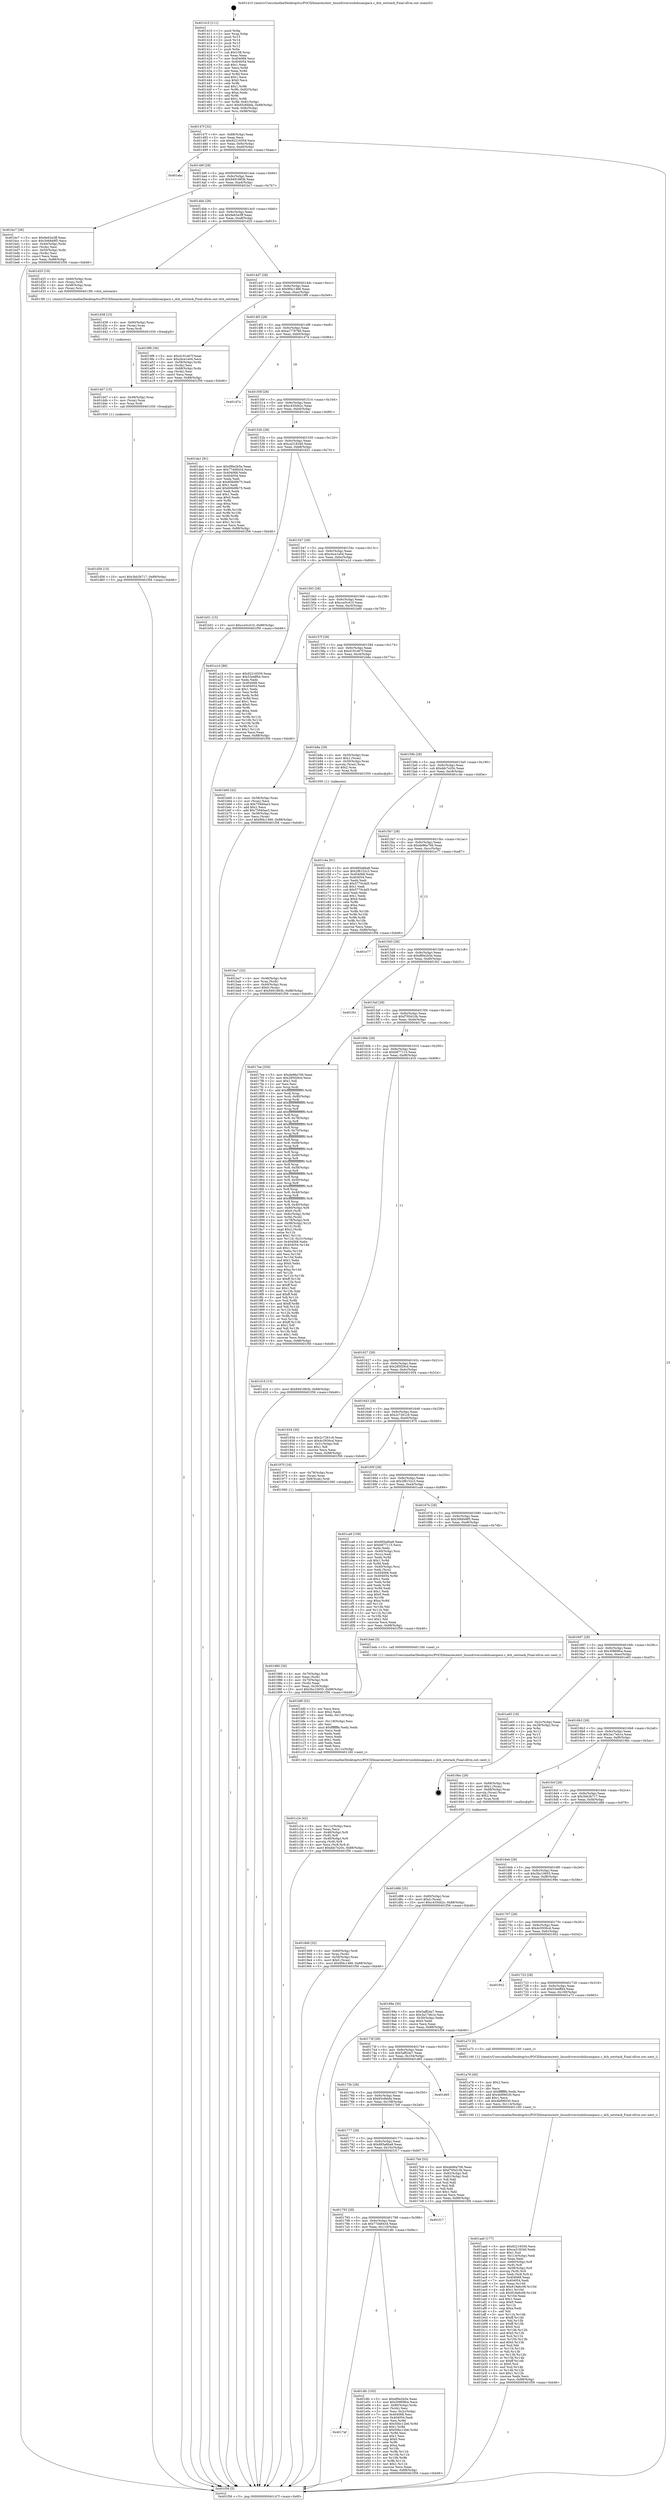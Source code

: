 digraph "0x401410" {
  label = "0x401410 (/mnt/c/Users/mathe/Desktop/tcc/POCII/binaries/extr_linuxdriversisdnhisaxipacx.c_dch_setstack_Final-ollvm.out::main(0))"
  labelloc = "t"
  node[shape=record]

  Entry [label="",width=0.3,height=0.3,shape=circle,fillcolor=black,style=filled]
  "0x40147f" [label="{
     0x40147f [32]\l
     | [instrs]\l
     &nbsp;&nbsp;0x40147f \<+6\>: mov -0x88(%rbp),%eax\l
     &nbsp;&nbsp;0x401485 \<+2\>: mov %eax,%ecx\l
     &nbsp;&nbsp;0x401487 \<+6\>: sub $0x92216559,%ecx\l
     &nbsp;&nbsp;0x40148d \<+6\>: mov %eax,-0x9c(%rbp)\l
     &nbsp;&nbsp;0x401493 \<+6\>: mov %ecx,-0xa0(%rbp)\l
     &nbsp;&nbsp;0x401499 \<+6\>: je 0000000000401ebc \<main+0xaac\>\l
  }"]
  "0x401ebc" [label="{
     0x401ebc\l
  }", style=dashed]
  "0x40149f" [label="{
     0x40149f [28]\l
     | [instrs]\l
     &nbsp;&nbsp;0x40149f \<+5\>: jmp 00000000004014a4 \<main+0x94\>\l
     &nbsp;&nbsp;0x4014a4 \<+6\>: mov -0x9c(%rbp),%eax\l
     &nbsp;&nbsp;0x4014aa \<+5\>: sub $0x9491883b,%eax\l
     &nbsp;&nbsp;0x4014af \<+6\>: mov %eax,-0xa4(%rbp)\l
     &nbsp;&nbsp;0x4014b5 \<+6\>: je 0000000000401bc7 \<main+0x7b7\>\l
  }"]
  Exit [label="",width=0.3,height=0.3,shape=circle,fillcolor=black,style=filled,peripheries=2]
  "0x401bc7" [label="{
     0x401bc7 [36]\l
     | [instrs]\l
     &nbsp;&nbsp;0x401bc7 \<+5\>: mov $0x9e63a3ff,%eax\l
     &nbsp;&nbsp;0x401bcc \<+5\>: mov $0x306849f5,%ecx\l
     &nbsp;&nbsp;0x401bd1 \<+4\>: mov -0x40(%rbp),%rdx\l
     &nbsp;&nbsp;0x401bd5 \<+2\>: mov (%rdx),%esi\l
     &nbsp;&nbsp;0x401bd7 \<+4\>: mov -0x50(%rbp),%rdx\l
     &nbsp;&nbsp;0x401bdb \<+2\>: cmp (%rdx),%esi\l
     &nbsp;&nbsp;0x401bdd \<+3\>: cmovl %ecx,%eax\l
     &nbsp;&nbsp;0x401be0 \<+6\>: mov %eax,-0x88(%rbp)\l
     &nbsp;&nbsp;0x401be6 \<+5\>: jmp 0000000000401f56 \<main+0xb46\>\l
  }"]
  "0x4014bb" [label="{
     0x4014bb [28]\l
     | [instrs]\l
     &nbsp;&nbsp;0x4014bb \<+5\>: jmp 00000000004014c0 \<main+0xb0\>\l
     &nbsp;&nbsp;0x4014c0 \<+6\>: mov -0x9c(%rbp),%eax\l
     &nbsp;&nbsp;0x4014c6 \<+5\>: sub $0x9e63a3ff,%eax\l
     &nbsp;&nbsp;0x4014cb \<+6\>: mov %eax,-0xa8(%rbp)\l
     &nbsp;&nbsp;0x4014d1 \<+6\>: je 0000000000401d25 \<main+0x915\>\l
  }"]
  "0x4017af" [label="{
     0x4017af\l
  }", style=dashed]
  "0x401d25" [label="{
     0x401d25 [19]\l
     | [instrs]\l
     &nbsp;&nbsp;0x401d25 \<+4\>: mov -0x60(%rbp),%rax\l
     &nbsp;&nbsp;0x401d29 \<+3\>: mov (%rax),%rdi\l
     &nbsp;&nbsp;0x401d2c \<+4\>: mov -0x48(%rbp),%rax\l
     &nbsp;&nbsp;0x401d30 \<+3\>: mov (%rax),%rsi\l
     &nbsp;&nbsp;0x401d33 \<+5\>: call 00000000004013f0 \<dch_setstack\>\l
     | [calls]\l
     &nbsp;&nbsp;0x4013f0 \{1\} (/mnt/c/Users/mathe/Desktop/tcc/POCII/binaries/extr_linuxdriversisdnhisaxipacx.c_dch_setstack_Final-ollvm.out::dch_setstack)\l
  }"]
  "0x4014d7" [label="{
     0x4014d7 [28]\l
     | [instrs]\l
     &nbsp;&nbsp;0x4014d7 \<+5\>: jmp 00000000004014dc \<main+0xcc\>\l
     &nbsp;&nbsp;0x4014dc \<+6\>: mov -0x9c(%rbp),%eax\l
     &nbsp;&nbsp;0x4014e2 \<+5\>: sub $0x9f4c1466,%eax\l
     &nbsp;&nbsp;0x4014e7 \<+6\>: mov %eax,-0xac(%rbp)\l
     &nbsp;&nbsp;0x4014ed \<+6\>: je 00000000004019f9 \<main+0x5e9\>\l
  }"]
  "0x401dfc" [label="{
     0x401dfc [105]\l
     | [instrs]\l
     &nbsp;&nbsp;0x401dfc \<+5\>: mov $0xdf0e2b5e,%eax\l
     &nbsp;&nbsp;0x401e01 \<+5\>: mov $0x30869fce,%ecx\l
     &nbsp;&nbsp;0x401e06 \<+4\>: mov -0x80(%rbp),%rdx\l
     &nbsp;&nbsp;0x401e0a \<+2\>: mov (%rdx),%esi\l
     &nbsp;&nbsp;0x401e0c \<+3\>: mov %esi,-0x2c(%rbp)\l
     &nbsp;&nbsp;0x401e0f \<+7\>: mov 0x404068,%esi\l
     &nbsp;&nbsp;0x401e16 \<+7\>: mov 0x404054,%edi\l
     &nbsp;&nbsp;0x401e1d \<+3\>: mov %esi,%r8d\l
     &nbsp;&nbsp;0x401e20 \<+7\>: add $0x50bc12b6,%r8d\l
     &nbsp;&nbsp;0x401e27 \<+4\>: sub $0x1,%r8d\l
     &nbsp;&nbsp;0x401e2b \<+7\>: sub $0x50bc12b6,%r8d\l
     &nbsp;&nbsp;0x401e32 \<+4\>: imul %r8d,%esi\l
     &nbsp;&nbsp;0x401e36 \<+3\>: and $0x1,%esi\l
     &nbsp;&nbsp;0x401e39 \<+3\>: cmp $0x0,%esi\l
     &nbsp;&nbsp;0x401e3c \<+4\>: sete %r9b\l
     &nbsp;&nbsp;0x401e40 \<+3\>: cmp $0xa,%edi\l
     &nbsp;&nbsp;0x401e43 \<+4\>: setl %r10b\l
     &nbsp;&nbsp;0x401e47 \<+3\>: mov %r9b,%r11b\l
     &nbsp;&nbsp;0x401e4a \<+3\>: and %r10b,%r11b\l
     &nbsp;&nbsp;0x401e4d \<+3\>: xor %r10b,%r9b\l
     &nbsp;&nbsp;0x401e50 \<+3\>: or %r9b,%r11b\l
     &nbsp;&nbsp;0x401e53 \<+4\>: test $0x1,%r11b\l
     &nbsp;&nbsp;0x401e57 \<+3\>: cmovne %ecx,%eax\l
     &nbsp;&nbsp;0x401e5a \<+6\>: mov %eax,-0x88(%rbp)\l
     &nbsp;&nbsp;0x401e60 \<+5\>: jmp 0000000000401f56 \<main+0xb46\>\l
  }"]
  "0x4019f9" [label="{
     0x4019f9 [36]\l
     | [instrs]\l
     &nbsp;&nbsp;0x4019f9 \<+5\>: mov $0xd191e67f,%eax\l
     &nbsp;&nbsp;0x4019fe \<+5\>: mov $0xcbce1e04,%ecx\l
     &nbsp;&nbsp;0x401a03 \<+4\>: mov -0x58(%rbp),%rdx\l
     &nbsp;&nbsp;0x401a07 \<+2\>: mov (%rdx),%esi\l
     &nbsp;&nbsp;0x401a09 \<+4\>: mov -0x68(%rbp),%rdx\l
     &nbsp;&nbsp;0x401a0d \<+2\>: cmp (%rdx),%esi\l
     &nbsp;&nbsp;0x401a0f \<+3\>: cmovl %ecx,%eax\l
     &nbsp;&nbsp;0x401a12 \<+6\>: mov %eax,-0x88(%rbp)\l
     &nbsp;&nbsp;0x401a18 \<+5\>: jmp 0000000000401f56 \<main+0xb46\>\l
  }"]
  "0x4014f3" [label="{
     0x4014f3 [28]\l
     | [instrs]\l
     &nbsp;&nbsp;0x4014f3 \<+5\>: jmp 00000000004014f8 \<main+0xe8\>\l
     &nbsp;&nbsp;0x4014f8 \<+6\>: mov -0x9c(%rbp),%eax\l
     &nbsp;&nbsp;0x4014fe \<+5\>: sub $0xa2778786,%eax\l
     &nbsp;&nbsp;0x401503 \<+6\>: mov %eax,-0xb0(%rbp)\l
     &nbsp;&nbsp;0x401509 \<+6\>: je 0000000000401d74 \<main+0x964\>\l
  }"]
  "0x401793" [label="{
     0x401793 [28]\l
     | [instrs]\l
     &nbsp;&nbsp;0x401793 \<+5\>: jmp 0000000000401798 \<main+0x388\>\l
     &nbsp;&nbsp;0x401798 \<+6\>: mov -0x9c(%rbp),%eax\l
     &nbsp;&nbsp;0x40179e \<+5\>: sub $0x77d48434,%eax\l
     &nbsp;&nbsp;0x4017a3 \<+6\>: mov %eax,-0x110(%rbp)\l
     &nbsp;&nbsp;0x4017a9 \<+6\>: je 0000000000401dfc \<main+0x9ec\>\l
  }"]
  "0x401d74" [label="{
     0x401d74\l
  }", style=dashed]
  "0x40150f" [label="{
     0x40150f [28]\l
     | [instrs]\l
     &nbsp;&nbsp;0x40150f \<+5\>: jmp 0000000000401514 \<main+0x104\>\l
     &nbsp;&nbsp;0x401514 \<+6\>: mov -0x9c(%rbp),%eax\l
     &nbsp;&nbsp;0x40151a \<+5\>: sub $0xc435d42c,%eax\l
     &nbsp;&nbsp;0x40151f \<+6\>: mov %eax,-0xb4(%rbp)\l
     &nbsp;&nbsp;0x401525 \<+6\>: je 0000000000401da1 \<main+0x991\>\l
  }"]
  "0x401f17" [label="{
     0x401f17\l
  }", style=dashed]
  "0x401da1" [label="{
     0x401da1 [91]\l
     | [instrs]\l
     &nbsp;&nbsp;0x401da1 \<+5\>: mov $0xdf0e2b5e,%eax\l
     &nbsp;&nbsp;0x401da6 \<+5\>: mov $0x77d48434,%ecx\l
     &nbsp;&nbsp;0x401dab \<+7\>: mov 0x404068,%edx\l
     &nbsp;&nbsp;0x401db2 \<+7\>: mov 0x404054,%esi\l
     &nbsp;&nbsp;0x401db9 \<+2\>: mov %edx,%edi\l
     &nbsp;&nbsp;0x401dbb \<+6\>: sub $0x606d9b75,%edi\l
     &nbsp;&nbsp;0x401dc1 \<+3\>: sub $0x1,%edi\l
     &nbsp;&nbsp;0x401dc4 \<+6\>: add $0x606d9b75,%edi\l
     &nbsp;&nbsp;0x401dca \<+3\>: imul %edi,%edx\l
     &nbsp;&nbsp;0x401dcd \<+3\>: and $0x1,%edx\l
     &nbsp;&nbsp;0x401dd0 \<+3\>: cmp $0x0,%edx\l
     &nbsp;&nbsp;0x401dd3 \<+4\>: sete %r8b\l
     &nbsp;&nbsp;0x401dd7 \<+3\>: cmp $0xa,%esi\l
     &nbsp;&nbsp;0x401dda \<+4\>: setl %r9b\l
     &nbsp;&nbsp;0x401dde \<+3\>: mov %r8b,%r10b\l
     &nbsp;&nbsp;0x401de1 \<+3\>: and %r9b,%r10b\l
     &nbsp;&nbsp;0x401de4 \<+3\>: xor %r9b,%r8b\l
     &nbsp;&nbsp;0x401de7 \<+3\>: or %r8b,%r10b\l
     &nbsp;&nbsp;0x401dea \<+4\>: test $0x1,%r10b\l
     &nbsp;&nbsp;0x401dee \<+3\>: cmovne %ecx,%eax\l
     &nbsp;&nbsp;0x401df1 \<+6\>: mov %eax,-0x88(%rbp)\l
     &nbsp;&nbsp;0x401df7 \<+5\>: jmp 0000000000401f56 \<main+0xb46\>\l
  }"]
  "0x40152b" [label="{
     0x40152b [28]\l
     | [instrs]\l
     &nbsp;&nbsp;0x40152b \<+5\>: jmp 0000000000401530 \<main+0x120\>\l
     &nbsp;&nbsp;0x401530 \<+6\>: mov -0x9c(%rbp),%eax\l
     &nbsp;&nbsp;0x401536 \<+5\>: sub $0xca318340,%eax\l
     &nbsp;&nbsp;0x40153b \<+6\>: mov %eax,-0xb8(%rbp)\l
     &nbsp;&nbsp;0x401541 \<+6\>: je 0000000000401b51 \<main+0x741\>\l
  }"]
  "0x401d56" [label="{
     0x401d56 [15]\l
     | [instrs]\l
     &nbsp;&nbsp;0x401d56 \<+10\>: movl $0x3bb3b717,-0x88(%rbp)\l
     &nbsp;&nbsp;0x401d60 \<+5\>: jmp 0000000000401f56 \<main+0xb46\>\l
  }"]
  "0x401b51" [label="{
     0x401b51 [15]\l
     | [instrs]\l
     &nbsp;&nbsp;0x401b51 \<+10\>: movl $0xcce5c410,-0x88(%rbp)\l
     &nbsp;&nbsp;0x401b5b \<+5\>: jmp 0000000000401f56 \<main+0xb46\>\l
  }"]
  "0x401547" [label="{
     0x401547 [28]\l
     | [instrs]\l
     &nbsp;&nbsp;0x401547 \<+5\>: jmp 000000000040154c \<main+0x13c\>\l
     &nbsp;&nbsp;0x40154c \<+6\>: mov -0x9c(%rbp),%eax\l
     &nbsp;&nbsp;0x401552 \<+5\>: sub $0xcbce1e04,%eax\l
     &nbsp;&nbsp;0x401557 \<+6\>: mov %eax,-0xbc(%rbp)\l
     &nbsp;&nbsp;0x40155d \<+6\>: je 0000000000401a1d \<main+0x60d\>\l
  }"]
  "0x401d47" [label="{
     0x401d47 [15]\l
     | [instrs]\l
     &nbsp;&nbsp;0x401d47 \<+4\>: mov -0x48(%rbp),%rax\l
     &nbsp;&nbsp;0x401d4b \<+3\>: mov (%rax),%rax\l
     &nbsp;&nbsp;0x401d4e \<+3\>: mov %rax,%rdi\l
     &nbsp;&nbsp;0x401d51 \<+5\>: call 0000000000401030 \<free@plt\>\l
     | [calls]\l
     &nbsp;&nbsp;0x401030 \{1\} (unknown)\l
  }"]
  "0x401a1d" [label="{
     0x401a1d [86]\l
     | [instrs]\l
     &nbsp;&nbsp;0x401a1d \<+5\>: mov $0x92216559,%eax\l
     &nbsp;&nbsp;0x401a22 \<+5\>: mov $0x53eeff44,%ecx\l
     &nbsp;&nbsp;0x401a27 \<+2\>: xor %edx,%edx\l
     &nbsp;&nbsp;0x401a29 \<+7\>: mov 0x404068,%esi\l
     &nbsp;&nbsp;0x401a30 \<+7\>: mov 0x404054,%edi\l
     &nbsp;&nbsp;0x401a37 \<+3\>: sub $0x1,%edx\l
     &nbsp;&nbsp;0x401a3a \<+3\>: mov %esi,%r8d\l
     &nbsp;&nbsp;0x401a3d \<+3\>: add %edx,%r8d\l
     &nbsp;&nbsp;0x401a40 \<+4\>: imul %r8d,%esi\l
     &nbsp;&nbsp;0x401a44 \<+3\>: and $0x1,%esi\l
     &nbsp;&nbsp;0x401a47 \<+3\>: cmp $0x0,%esi\l
     &nbsp;&nbsp;0x401a4a \<+4\>: sete %r9b\l
     &nbsp;&nbsp;0x401a4e \<+3\>: cmp $0xa,%edi\l
     &nbsp;&nbsp;0x401a51 \<+4\>: setl %r10b\l
     &nbsp;&nbsp;0x401a55 \<+3\>: mov %r9b,%r11b\l
     &nbsp;&nbsp;0x401a58 \<+3\>: and %r10b,%r11b\l
     &nbsp;&nbsp;0x401a5b \<+3\>: xor %r10b,%r9b\l
     &nbsp;&nbsp;0x401a5e \<+3\>: or %r9b,%r11b\l
     &nbsp;&nbsp;0x401a61 \<+4\>: test $0x1,%r11b\l
     &nbsp;&nbsp;0x401a65 \<+3\>: cmovne %ecx,%eax\l
     &nbsp;&nbsp;0x401a68 \<+6\>: mov %eax,-0x88(%rbp)\l
     &nbsp;&nbsp;0x401a6e \<+5\>: jmp 0000000000401f56 \<main+0xb46\>\l
  }"]
  "0x401563" [label="{
     0x401563 [28]\l
     | [instrs]\l
     &nbsp;&nbsp;0x401563 \<+5\>: jmp 0000000000401568 \<main+0x158\>\l
     &nbsp;&nbsp;0x401568 \<+6\>: mov -0x9c(%rbp),%eax\l
     &nbsp;&nbsp;0x40156e \<+5\>: sub $0xcce5c410,%eax\l
     &nbsp;&nbsp;0x401573 \<+6\>: mov %eax,-0xc0(%rbp)\l
     &nbsp;&nbsp;0x401579 \<+6\>: je 0000000000401b60 \<main+0x750\>\l
  }"]
  "0x401d38" [label="{
     0x401d38 [15]\l
     | [instrs]\l
     &nbsp;&nbsp;0x401d38 \<+4\>: mov -0x60(%rbp),%rax\l
     &nbsp;&nbsp;0x401d3c \<+3\>: mov (%rax),%rax\l
     &nbsp;&nbsp;0x401d3f \<+3\>: mov %rax,%rdi\l
     &nbsp;&nbsp;0x401d42 \<+5\>: call 0000000000401030 \<free@plt\>\l
     | [calls]\l
     &nbsp;&nbsp;0x401030 \{1\} (unknown)\l
  }"]
  "0x401b60" [label="{
     0x401b60 [42]\l
     | [instrs]\l
     &nbsp;&nbsp;0x401b60 \<+4\>: mov -0x58(%rbp),%rax\l
     &nbsp;&nbsp;0x401b64 \<+2\>: mov (%rax),%ecx\l
     &nbsp;&nbsp;0x401b66 \<+6\>: sub $0x75940ae3,%ecx\l
     &nbsp;&nbsp;0x401b6c \<+3\>: add $0x1,%ecx\l
     &nbsp;&nbsp;0x401b6f \<+6\>: add $0x75940ae3,%ecx\l
     &nbsp;&nbsp;0x401b75 \<+4\>: mov -0x58(%rbp),%rax\l
     &nbsp;&nbsp;0x401b79 \<+2\>: mov %ecx,(%rax)\l
     &nbsp;&nbsp;0x401b7b \<+10\>: movl $0x9f4c1466,-0x88(%rbp)\l
     &nbsp;&nbsp;0x401b85 \<+5\>: jmp 0000000000401f56 \<main+0xb46\>\l
  }"]
  "0x40157f" [label="{
     0x40157f [28]\l
     | [instrs]\l
     &nbsp;&nbsp;0x40157f \<+5\>: jmp 0000000000401584 \<main+0x174\>\l
     &nbsp;&nbsp;0x401584 \<+6\>: mov -0x9c(%rbp),%eax\l
     &nbsp;&nbsp;0x40158a \<+5\>: sub $0xd191e67f,%eax\l
     &nbsp;&nbsp;0x40158f \<+6\>: mov %eax,-0xc4(%rbp)\l
     &nbsp;&nbsp;0x401595 \<+6\>: je 0000000000401b8a \<main+0x77a\>\l
  }"]
  "0x401c24" [label="{
     0x401c24 [42]\l
     | [instrs]\l
     &nbsp;&nbsp;0x401c24 \<+6\>: mov -0x11c(%rbp),%ecx\l
     &nbsp;&nbsp;0x401c2a \<+3\>: imul %eax,%ecx\l
     &nbsp;&nbsp;0x401c2d \<+4\>: mov -0x48(%rbp),%r8\l
     &nbsp;&nbsp;0x401c31 \<+3\>: mov (%r8),%r8\l
     &nbsp;&nbsp;0x401c34 \<+4\>: mov -0x40(%rbp),%r9\l
     &nbsp;&nbsp;0x401c38 \<+3\>: movslq (%r9),%r9\l
     &nbsp;&nbsp;0x401c3b \<+4\>: mov %ecx,(%r8,%r9,4)\l
     &nbsp;&nbsp;0x401c3f \<+10\>: movl $0xddc7e20c,-0x88(%rbp)\l
     &nbsp;&nbsp;0x401c49 \<+5\>: jmp 0000000000401f56 \<main+0xb46\>\l
  }"]
  "0x401b8a" [label="{
     0x401b8a [29]\l
     | [instrs]\l
     &nbsp;&nbsp;0x401b8a \<+4\>: mov -0x50(%rbp),%rax\l
     &nbsp;&nbsp;0x401b8e \<+6\>: movl $0x1,(%rax)\l
     &nbsp;&nbsp;0x401b94 \<+4\>: mov -0x50(%rbp),%rax\l
     &nbsp;&nbsp;0x401b98 \<+3\>: movslq (%rax),%rax\l
     &nbsp;&nbsp;0x401b9b \<+4\>: shl $0x2,%rax\l
     &nbsp;&nbsp;0x401b9f \<+3\>: mov %rax,%rdi\l
     &nbsp;&nbsp;0x401ba2 \<+5\>: call 0000000000401050 \<malloc@plt\>\l
     | [calls]\l
     &nbsp;&nbsp;0x401050 \{1\} (unknown)\l
  }"]
  "0x40159b" [label="{
     0x40159b [28]\l
     | [instrs]\l
     &nbsp;&nbsp;0x40159b \<+5\>: jmp 00000000004015a0 \<main+0x190\>\l
     &nbsp;&nbsp;0x4015a0 \<+6\>: mov -0x9c(%rbp),%eax\l
     &nbsp;&nbsp;0x4015a6 \<+5\>: sub $0xddc7e20c,%eax\l
     &nbsp;&nbsp;0x4015ab \<+6\>: mov %eax,-0xc8(%rbp)\l
     &nbsp;&nbsp;0x4015b1 \<+6\>: je 0000000000401c4e \<main+0x83e\>\l
  }"]
  "0x401bf0" [label="{
     0x401bf0 [52]\l
     | [instrs]\l
     &nbsp;&nbsp;0x401bf0 \<+2\>: xor %ecx,%ecx\l
     &nbsp;&nbsp;0x401bf2 \<+5\>: mov $0x2,%edx\l
     &nbsp;&nbsp;0x401bf7 \<+6\>: mov %edx,-0x118(%rbp)\l
     &nbsp;&nbsp;0x401bfd \<+1\>: cltd\l
     &nbsp;&nbsp;0x401bfe \<+6\>: mov -0x118(%rbp),%esi\l
     &nbsp;&nbsp;0x401c04 \<+2\>: idiv %esi\l
     &nbsp;&nbsp;0x401c06 \<+6\>: imul $0xfffffffe,%edx,%edx\l
     &nbsp;&nbsp;0x401c0c \<+2\>: mov %ecx,%edi\l
     &nbsp;&nbsp;0x401c0e \<+2\>: sub %edx,%edi\l
     &nbsp;&nbsp;0x401c10 \<+2\>: mov %ecx,%edx\l
     &nbsp;&nbsp;0x401c12 \<+3\>: sub $0x1,%edx\l
     &nbsp;&nbsp;0x401c15 \<+2\>: add %edx,%edi\l
     &nbsp;&nbsp;0x401c17 \<+2\>: sub %edi,%ecx\l
     &nbsp;&nbsp;0x401c19 \<+6\>: mov %ecx,-0x11c(%rbp)\l
     &nbsp;&nbsp;0x401c1f \<+5\>: call 0000000000401160 \<next_i\>\l
     | [calls]\l
     &nbsp;&nbsp;0x401160 \{1\} (/mnt/c/Users/mathe/Desktop/tcc/POCII/binaries/extr_linuxdriversisdnhisaxipacx.c_dch_setstack_Final-ollvm.out::next_i)\l
  }"]
  "0x401c4e" [label="{
     0x401c4e [91]\l
     | [instrs]\l
     &nbsp;&nbsp;0x401c4e \<+5\>: mov $0x685a6ba8,%eax\l
     &nbsp;&nbsp;0x401c53 \<+5\>: mov $0x2f8152c3,%ecx\l
     &nbsp;&nbsp;0x401c58 \<+7\>: mov 0x404068,%edx\l
     &nbsp;&nbsp;0x401c5f \<+7\>: mov 0x404054,%esi\l
     &nbsp;&nbsp;0x401c66 \<+2\>: mov %edx,%edi\l
     &nbsp;&nbsp;0x401c68 \<+6\>: add $0x5770c4d5,%edi\l
     &nbsp;&nbsp;0x401c6e \<+3\>: sub $0x1,%edi\l
     &nbsp;&nbsp;0x401c71 \<+6\>: sub $0x5770c4d5,%edi\l
     &nbsp;&nbsp;0x401c77 \<+3\>: imul %edi,%edx\l
     &nbsp;&nbsp;0x401c7a \<+3\>: and $0x1,%edx\l
     &nbsp;&nbsp;0x401c7d \<+3\>: cmp $0x0,%edx\l
     &nbsp;&nbsp;0x401c80 \<+4\>: sete %r8b\l
     &nbsp;&nbsp;0x401c84 \<+3\>: cmp $0xa,%esi\l
     &nbsp;&nbsp;0x401c87 \<+4\>: setl %r9b\l
     &nbsp;&nbsp;0x401c8b \<+3\>: mov %r8b,%r10b\l
     &nbsp;&nbsp;0x401c8e \<+3\>: and %r9b,%r10b\l
     &nbsp;&nbsp;0x401c91 \<+3\>: xor %r9b,%r8b\l
     &nbsp;&nbsp;0x401c94 \<+3\>: or %r8b,%r10b\l
     &nbsp;&nbsp;0x401c97 \<+4\>: test $0x1,%r10b\l
     &nbsp;&nbsp;0x401c9b \<+3\>: cmovne %ecx,%eax\l
     &nbsp;&nbsp;0x401c9e \<+6\>: mov %eax,-0x88(%rbp)\l
     &nbsp;&nbsp;0x401ca4 \<+5\>: jmp 0000000000401f56 \<main+0xb46\>\l
  }"]
  "0x4015b7" [label="{
     0x4015b7 [28]\l
     | [instrs]\l
     &nbsp;&nbsp;0x4015b7 \<+5\>: jmp 00000000004015bc \<main+0x1ac\>\l
     &nbsp;&nbsp;0x4015bc \<+6\>: mov -0x9c(%rbp),%eax\l
     &nbsp;&nbsp;0x4015c2 \<+5\>: sub $0xde96a706,%eax\l
     &nbsp;&nbsp;0x4015c7 \<+6\>: mov %eax,-0xcc(%rbp)\l
     &nbsp;&nbsp;0x4015cd \<+6\>: je 0000000000401e77 \<main+0xa67\>\l
  }"]
  "0x401ba7" [label="{
     0x401ba7 [32]\l
     | [instrs]\l
     &nbsp;&nbsp;0x401ba7 \<+4\>: mov -0x48(%rbp),%rdi\l
     &nbsp;&nbsp;0x401bab \<+3\>: mov %rax,(%rdi)\l
     &nbsp;&nbsp;0x401bae \<+4\>: mov -0x40(%rbp),%rax\l
     &nbsp;&nbsp;0x401bb2 \<+6\>: movl $0x0,(%rax)\l
     &nbsp;&nbsp;0x401bb8 \<+10\>: movl $0x9491883b,-0x88(%rbp)\l
     &nbsp;&nbsp;0x401bc2 \<+5\>: jmp 0000000000401f56 \<main+0xb46\>\l
  }"]
  "0x401e77" [label="{
     0x401e77\l
  }", style=dashed]
  "0x4015d3" [label="{
     0x4015d3 [28]\l
     | [instrs]\l
     &nbsp;&nbsp;0x4015d3 \<+5\>: jmp 00000000004015d8 \<main+0x1c8\>\l
     &nbsp;&nbsp;0x4015d8 \<+6\>: mov -0x9c(%rbp),%eax\l
     &nbsp;&nbsp;0x4015de \<+5\>: sub $0xdf0e2b5e,%eax\l
     &nbsp;&nbsp;0x4015e3 \<+6\>: mov %eax,-0xd0(%rbp)\l
     &nbsp;&nbsp;0x4015e9 \<+6\>: je 0000000000401f41 \<main+0xb31\>\l
  }"]
  "0x401aa0" [label="{
     0x401aa0 [177]\l
     | [instrs]\l
     &nbsp;&nbsp;0x401aa0 \<+5\>: mov $0x92216559,%ecx\l
     &nbsp;&nbsp;0x401aa5 \<+5\>: mov $0xca318340,%edx\l
     &nbsp;&nbsp;0x401aaa \<+3\>: mov $0x1,%sil\l
     &nbsp;&nbsp;0x401aad \<+6\>: mov -0x114(%rbp),%edi\l
     &nbsp;&nbsp;0x401ab3 \<+3\>: imul %eax,%edi\l
     &nbsp;&nbsp;0x401ab6 \<+4\>: mov -0x60(%rbp),%r8\l
     &nbsp;&nbsp;0x401aba \<+3\>: mov (%r8),%r8\l
     &nbsp;&nbsp;0x401abd \<+4\>: mov -0x58(%rbp),%r9\l
     &nbsp;&nbsp;0x401ac1 \<+3\>: movslq (%r9),%r9\l
     &nbsp;&nbsp;0x401ac4 \<+4\>: mov %edi,(%r8,%r9,4)\l
     &nbsp;&nbsp;0x401ac8 \<+7\>: mov 0x404068,%eax\l
     &nbsp;&nbsp;0x401acf \<+7\>: mov 0x404054,%edi\l
     &nbsp;&nbsp;0x401ad6 \<+3\>: mov %eax,%r10d\l
     &nbsp;&nbsp;0x401ad9 \<+7\>: add $0x819a6c08,%r10d\l
     &nbsp;&nbsp;0x401ae0 \<+4\>: sub $0x1,%r10d\l
     &nbsp;&nbsp;0x401ae4 \<+7\>: sub $0x819a6c08,%r10d\l
     &nbsp;&nbsp;0x401aeb \<+4\>: imul %r10d,%eax\l
     &nbsp;&nbsp;0x401aef \<+3\>: and $0x1,%eax\l
     &nbsp;&nbsp;0x401af2 \<+3\>: cmp $0x0,%eax\l
     &nbsp;&nbsp;0x401af5 \<+4\>: sete %r11b\l
     &nbsp;&nbsp;0x401af9 \<+3\>: cmp $0xa,%edi\l
     &nbsp;&nbsp;0x401afc \<+3\>: setl %bl\l
     &nbsp;&nbsp;0x401aff \<+3\>: mov %r11b,%r14b\l
     &nbsp;&nbsp;0x401b02 \<+4\>: xor $0xff,%r14b\l
     &nbsp;&nbsp;0x401b06 \<+3\>: mov %bl,%r15b\l
     &nbsp;&nbsp;0x401b09 \<+4\>: xor $0xff,%r15b\l
     &nbsp;&nbsp;0x401b0d \<+4\>: xor $0x0,%sil\l
     &nbsp;&nbsp;0x401b11 \<+3\>: mov %r14b,%r12b\l
     &nbsp;&nbsp;0x401b14 \<+4\>: and $0x0,%r12b\l
     &nbsp;&nbsp;0x401b18 \<+3\>: and %sil,%r11b\l
     &nbsp;&nbsp;0x401b1b \<+3\>: mov %r15b,%r13b\l
     &nbsp;&nbsp;0x401b1e \<+4\>: and $0x0,%r13b\l
     &nbsp;&nbsp;0x401b22 \<+3\>: and %sil,%bl\l
     &nbsp;&nbsp;0x401b25 \<+3\>: or %r11b,%r12b\l
     &nbsp;&nbsp;0x401b28 \<+3\>: or %bl,%r13b\l
     &nbsp;&nbsp;0x401b2b \<+3\>: xor %r13b,%r12b\l
     &nbsp;&nbsp;0x401b2e \<+3\>: or %r15b,%r14b\l
     &nbsp;&nbsp;0x401b31 \<+4\>: xor $0xff,%r14b\l
     &nbsp;&nbsp;0x401b35 \<+4\>: or $0x0,%sil\l
     &nbsp;&nbsp;0x401b39 \<+3\>: and %sil,%r14b\l
     &nbsp;&nbsp;0x401b3c \<+3\>: or %r14b,%r12b\l
     &nbsp;&nbsp;0x401b3f \<+4\>: test $0x1,%r12b\l
     &nbsp;&nbsp;0x401b43 \<+3\>: cmovne %edx,%ecx\l
     &nbsp;&nbsp;0x401b46 \<+6\>: mov %ecx,-0x88(%rbp)\l
     &nbsp;&nbsp;0x401b4c \<+5\>: jmp 0000000000401f56 \<main+0xb46\>\l
  }"]
  "0x401f41" [label="{
     0x401f41\l
  }", style=dashed]
  "0x4015ef" [label="{
     0x4015ef [28]\l
     | [instrs]\l
     &nbsp;&nbsp;0x4015ef \<+5\>: jmp 00000000004015f4 \<main+0x1e4\>\l
     &nbsp;&nbsp;0x4015f4 \<+6\>: mov -0x9c(%rbp),%eax\l
     &nbsp;&nbsp;0x4015fa \<+5\>: sub $0xf795d10b,%eax\l
     &nbsp;&nbsp;0x4015ff \<+6\>: mov %eax,-0xd4(%rbp)\l
     &nbsp;&nbsp;0x401605 \<+6\>: je 00000000004017ee \<main+0x3de\>\l
  }"]
  "0x401a78" [label="{
     0x401a78 [40]\l
     | [instrs]\l
     &nbsp;&nbsp;0x401a78 \<+5\>: mov $0x2,%ecx\l
     &nbsp;&nbsp;0x401a7d \<+1\>: cltd\l
     &nbsp;&nbsp;0x401a7e \<+2\>: idiv %ecx\l
     &nbsp;&nbsp;0x401a80 \<+6\>: imul $0xfffffffe,%edx,%ecx\l
     &nbsp;&nbsp;0x401a86 \<+6\>: add $0x4bf06030,%ecx\l
     &nbsp;&nbsp;0x401a8c \<+3\>: add $0x1,%ecx\l
     &nbsp;&nbsp;0x401a8f \<+6\>: sub $0x4bf06030,%ecx\l
     &nbsp;&nbsp;0x401a95 \<+6\>: mov %ecx,-0x114(%rbp)\l
     &nbsp;&nbsp;0x401a9b \<+5\>: call 0000000000401160 \<next_i\>\l
     | [calls]\l
     &nbsp;&nbsp;0x401160 \{1\} (/mnt/c/Users/mathe/Desktop/tcc/POCII/binaries/extr_linuxdriversisdnhisaxipacx.c_dch_setstack_Final-ollvm.out::next_i)\l
  }"]
  "0x4017ee" [label="{
     0x4017ee [326]\l
     | [instrs]\l
     &nbsp;&nbsp;0x4017ee \<+5\>: mov $0xde96a706,%eax\l
     &nbsp;&nbsp;0x4017f3 \<+5\>: mov $0x285f29cd,%ecx\l
     &nbsp;&nbsp;0x4017f8 \<+2\>: mov $0x1,%dl\l
     &nbsp;&nbsp;0x4017fa \<+2\>: xor %esi,%esi\l
     &nbsp;&nbsp;0x4017fc \<+3\>: mov %rsp,%rdi\l
     &nbsp;&nbsp;0x4017ff \<+4\>: add $0xfffffffffffffff0,%rdi\l
     &nbsp;&nbsp;0x401803 \<+3\>: mov %rdi,%rsp\l
     &nbsp;&nbsp;0x401806 \<+4\>: mov %rdi,-0x80(%rbp)\l
     &nbsp;&nbsp;0x40180a \<+3\>: mov %rsp,%rdi\l
     &nbsp;&nbsp;0x40180d \<+4\>: add $0xfffffffffffffff0,%rdi\l
     &nbsp;&nbsp;0x401811 \<+3\>: mov %rdi,%rsp\l
     &nbsp;&nbsp;0x401814 \<+3\>: mov %rsp,%r8\l
     &nbsp;&nbsp;0x401817 \<+4\>: add $0xfffffffffffffff0,%r8\l
     &nbsp;&nbsp;0x40181b \<+3\>: mov %r8,%rsp\l
     &nbsp;&nbsp;0x40181e \<+4\>: mov %r8,-0x78(%rbp)\l
     &nbsp;&nbsp;0x401822 \<+3\>: mov %rsp,%r8\l
     &nbsp;&nbsp;0x401825 \<+4\>: add $0xfffffffffffffff0,%r8\l
     &nbsp;&nbsp;0x401829 \<+3\>: mov %r8,%rsp\l
     &nbsp;&nbsp;0x40182c \<+4\>: mov %r8,-0x70(%rbp)\l
     &nbsp;&nbsp;0x401830 \<+3\>: mov %rsp,%r8\l
     &nbsp;&nbsp;0x401833 \<+4\>: add $0xfffffffffffffff0,%r8\l
     &nbsp;&nbsp;0x401837 \<+3\>: mov %r8,%rsp\l
     &nbsp;&nbsp;0x40183a \<+4\>: mov %r8,-0x68(%rbp)\l
     &nbsp;&nbsp;0x40183e \<+3\>: mov %rsp,%r8\l
     &nbsp;&nbsp;0x401841 \<+4\>: add $0xfffffffffffffff0,%r8\l
     &nbsp;&nbsp;0x401845 \<+3\>: mov %r8,%rsp\l
     &nbsp;&nbsp;0x401848 \<+4\>: mov %r8,-0x60(%rbp)\l
     &nbsp;&nbsp;0x40184c \<+3\>: mov %rsp,%r8\l
     &nbsp;&nbsp;0x40184f \<+4\>: add $0xfffffffffffffff0,%r8\l
     &nbsp;&nbsp;0x401853 \<+3\>: mov %r8,%rsp\l
     &nbsp;&nbsp;0x401856 \<+4\>: mov %r8,-0x58(%rbp)\l
     &nbsp;&nbsp;0x40185a \<+3\>: mov %rsp,%r8\l
     &nbsp;&nbsp;0x40185d \<+4\>: add $0xfffffffffffffff0,%r8\l
     &nbsp;&nbsp;0x401861 \<+3\>: mov %r8,%rsp\l
     &nbsp;&nbsp;0x401864 \<+4\>: mov %r8,-0x50(%rbp)\l
     &nbsp;&nbsp;0x401868 \<+3\>: mov %rsp,%r8\l
     &nbsp;&nbsp;0x40186b \<+4\>: add $0xfffffffffffffff0,%r8\l
     &nbsp;&nbsp;0x40186f \<+3\>: mov %r8,%rsp\l
     &nbsp;&nbsp;0x401872 \<+4\>: mov %r8,-0x48(%rbp)\l
     &nbsp;&nbsp;0x401876 \<+3\>: mov %rsp,%r8\l
     &nbsp;&nbsp;0x401879 \<+4\>: add $0xfffffffffffffff0,%r8\l
     &nbsp;&nbsp;0x40187d \<+3\>: mov %r8,%rsp\l
     &nbsp;&nbsp;0x401880 \<+4\>: mov %r8,-0x40(%rbp)\l
     &nbsp;&nbsp;0x401884 \<+4\>: mov -0x80(%rbp),%r8\l
     &nbsp;&nbsp;0x401888 \<+7\>: movl $0x0,(%r8)\l
     &nbsp;&nbsp;0x40188f \<+7\>: mov -0x8c(%rbp),%r9d\l
     &nbsp;&nbsp;0x401896 \<+3\>: mov %r9d,(%rdi)\l
     &nbsp;&nbsp;0x401899 \<+4\>: mov -0x78(%rbp),%r8\l
     &nbsp;&nbsp;0x40189d \<+7\>: mov -0x98(%rbp),%r10\l
     &nbsp;&nbsp;0x4018a4 \<+3\>: mov %r10,(%r8)\l
     &nbsp;&nbsp;0x4018a7 \<+3\>: cmpl $0x2,(%rdi)\l
     &nbsp;&nbsp;0x4018aa \<+4\>: setne %r11b\l
     &nbsp;&nbsp;0x4018ae \<+4\>: and $0x1,%r11b\l
     &nbsp;&nbsp;0x4018b2 \<+4\>: mov %r11b,-0x31(%rbp)\l
     &nbsp;&nbsp;0x4018b6 \<+7\>: mov 0x404068,%ebx\l
     &nbsp;&nbsp;0x4018bd \<+8\>: mov 0x404054,%r14d\l
     &nbsp;&nbsp;0x4018c5 \<+3\>: sub $0x1,%esi\l
     &nbsp;&nbsp;0x4018c8 \<+3\>: mov %ebx,%r15d\l
     &nbsp;&nbsp;0x4018cb \<+3\>: add %esi,%r15d\l
     &nbsp;&nbsp;0x4018ce \<+4\>: imul %r15d,%ebx\l
     &nbsp;&nbsp;0x4018d2 \<+3\>: and $0x1,%ebx\l
     &nbsp;&nbsp;0x4018d5 \<+3\>: cmp $0x0,%ebx\l
     &nbsp;&nbsp;0x4018d8 \<+4\>: sete %r11b\l
     &nbsp;&nbsp;0x4018dc \<+4\>: cmp $0xa,%r14d\l
     &nbsp;&nbsp;0x4018e0 \<+4\>: setl %r12b\l
     &nbsp;&nbsp;0x4018e4 \<+3\>: mov %r11b,%r13b\l
     &nbsp;&nbsp;0x4018e7 \<+4\>: xor $0xff,%r13b\l
     &nbsp;&nbsp;0x4018eb \<+3\>: mov %r12b,%sil\l
     &nbsp;&nbsp;0x4018ee \<+4\>: xor $0xff,%sil\l
     &nbsp;&nbsp;0x4018f2 \<+3\>: xor $0x1,%dl\l
     &nbsp;&nbsp;0x4018f5 \<+3\>: mov %r13b,%dil\l
     &nbsp;&nbsp;0x4018f8 \<+4\>: and $0xff,%dil\l
     &nbsp;&nbsp;0x4018fc \<+3\>: and %dl,%r11b\l
     &nbsp;&nbsp;0x4018ff \<+3\>: mov %sil,%r8b\l
     &nbsp;&nbsp;0x401902 \<+4\>: and $0xff,%r8b\l
     &nbsp;&nbsp;0x401906 \<+3\>: and %dl,%r12b\l
     &nbsp;&nbsp;0x401909 \<+3\>: or %r11b,%dil\l
     &nbsp;&nbsp;0x40190c \<+3\>: or %r12b,%r8b\l
     &nbsp;&nbsp;0x40190f \<+3\>: xor %r8b,%dil\l
     &nbsp;&nbsp;0x401912 \<+3\>: or %sil,%r13b\l
     &nbsp;&nbsp;0x401915 \<+4\>: xor $0xff,%r13b\l
     &nbsp;&nbsp;0x401919 \<+3\>: or $0x1,%dl\l
     &nbsp;&nbsp;0x40191c \<+3\>: and %dl,%r13b\l
     &nbsp;&nbsp;0x40191f \<+3\>: or %r13b,%dil\l
     &nbsp;&nbsp;0x401922 \<+4\>: test $0x1,%dil\l
     &nbsp;&nbsp;0x401926 \<+3\>: cmovne %ecx,%eax\l
     &nbsp;&nbsp;0x401929 \<+6\>: mov %eax,-0x88(%rbp)\l
     &nbsp;&nbsp;0x40192f \<+5\>: jmp 0000000000401f56 \<main+0xb46\>\l
  }"]
  "0x40160b" [label="{
     0x40160b [28]\l
     | [instrs]\l
     &nbsp;&nbsp;0x40160b \<+5\>: jmp 0000000000401610 \<main+0x200\>\l
     &nbsp;&nbsp;0x401610 \<+6\>: mov -0x9c(%rbp),%eax\l
     &nbsp;&nbsp;0x401616 \<+5\>: sub $0xb877115,%eax\l
     &nbsp;&nbsp;0x40161b \<+6\>: mov %eax,-0xd8(%rbp)\l
     &nbsp;&nbsp;0x401621 \<+6\>: je 0000000000401d16 \<main+0x906\>\l
  }"]
  "0x4019d9" [label="{
     0x4019d9 [32]\l
     | [instrs]\l
     &nbsp;&nbsp;0x4019d9 \<+4\>: mov -0x60(%rbp),%rdi\l
     &nbsp;&nbsp;0x4019dd \<+3\>: mov %rax,(%rdi)\l
     &nbsp;&nbsp;0x4019e0 \<+4\>: mov -0x58(%rbp),%rax\l
     &nbsp;&nbsp;0x4019e4 \<+6\>: movl $0x0,(%rax)\l
     &nbsp;&nbsp;0x4019ea \<+10\>: movl $0x9f4c1466,-0x88(%rbp)\l
     &nbsp;&nbsp;0x4019f4 \<+5\>: jmp 0000000000401f56 \<main+0xb46\>\l
  }"]
  "0x401d16" [label="{
     0x401d16 [15]\l
     | [instrs]\l
     &nbsp;&nbsp;0x401d16 \<+10\>: movl $0x9491883b,-0x88(%rbp)\l
     &nbsp;&nbsp;0x401d20 \<+5\>: jmp 0000000000401f56 \<main+0xb46\>\l
  }"]
  "0x401627" [label="{
     0x401627 [28]\l
     | [instrs]\l
     &nbsp;&nbsp;0x401627 \<+5\>: jmp 000000000040162c \<main+0x21c\>\l
     &nbsp;&nbsp;0x40162c \<+6\>: mov -0x9c(%rbp),%eax\l
     &nbsp;&nbsp;0x401632 \<+5\>: sub $0x285f29cd,%eax\l
     &nbsp;&nbsp;0x401637 \<+6\>: mov %eax,-0xdc(%rbp)\l
     &nbsp;&nbsp;0x40163d \<+6\>: je 0000000000401934 \<main+0x524\>\l
  }"]
  "0x401980" [label="{
     0x401980 [30]\l
     | [instrs]\l
     &nbsp;&nbsp;0x401980 \<+4\>: mov -0x70(%rbp),%rdi\l
     &nbsp;&nbsp;0x401984 \<+2\>: mov %eax,(%rdi)\l
     &nbsp;&nbsp;0x401986 \<+4\>: mov -0x70(%rbp),%rdi\l
     &nbsp;&nbsp;0x40198a \<+2\>: mov (%rdi),%eax\l
     &nbsp;&nbsp;0x40198c \<+3\>: mov %eax,-0x30(%rbp)\l
     &nbsp;&nbsp;0x40198f \<+10\>: movl $0x3bc10655,-0x88(%rbp)\l
     &nbsp;&nbsp;0x401999 \<+5\>: jmp 0000000000401f56 \<main+0xb46\>\l
  }"]
  "0x401934" [label="{
     0x401934 [30]\l
     | [instrs]\l
     &nbsp;&nbsp;0x401934 \<+5\>: mov $0x2c7261c9,%eax\l
     &nbsp;&nbsp;0x401939 \<+5\>: mov $0x4c5936cd,%ecx\l
     &nbsp;&nbsp;0x40193e \<+3\>: mov -0x31(%rbp),%dl\l
     &nbsp;&nbsp;0x401941 \<+3\>: test $0x1,%dl\l
     &nbsp;&nbsp;0x401944 \<+3\>: cmovne %ecx,%eax\l
     &nbsp;&nbsp;0x401947 \<+6\>: mov %eax,-0x88(%rbp)\l
     &nbsp;&nbsp;0x40194d \<+5\>: jmp 0000000000401f56 \<main+0xb46\>\l
  }"]
  "0x401643" [label="{
     0x401643 [28]\l
     | [instrs]\l
     &nbsp;&nbsp;0x401643 \<+5\>: jmp 0000000000401648 \<main+0x238\>\l
     &nbsp;&nbsp;0x401648 \<+6\>: mov -0x9c(%rbp),%eax\l
     &nbsp;&nbsp;0x40164e \<+5\>: sub $0x2c7261c9,%eax\l
     &nbsp;&nbsp;0x401653 \<+6\>: mov %eax,-0xe0(%rbp)\l
     &nbsp;&nbsp;0x401659 \<+6\>: je 0000000000401970 \<main+0x560\>\l
  }"]
  "0x401410" [label="{
     0x401410 [111]\l
     | [instrs]\l
     &nbsp;&nbsp;0x401410 \<+1\>: push %rbp\l
     &nbsp;&nbsp;0x401411 \<+3\>: mov %rsp,%rbp\l
     &nbsp;&nbsp;0x401414 \<+2\>: push %r15\l
     &nbsp;&nbsp;0x401416 \<+2\>: push %r14\l
     &nbsp;&nbsp;0x401418 \<+2\>: push %r13\l
     &nbsp;&nbsp;0x40141a \<+2\>: push %r12\l
     &nbsp;&nbsp;0x40141c \<+1\>: push %rbx\l
     &nbsp;&nbsp;0x40141d \<+7\>: sub $0x108,%rsp\l
     &nbsp;&nbsp;0x401424 \<+2\>: xor %eax,%eax\l
     &nbsp;&nbsp;0x401426 \<+7\>: mov 0x404068,%ecx\l
     &nbsp;&nbsp;0x40142d \<+7\>: mov 0x404054,%edx\l
     &nbsp;&nbsp;0x401434 \<+3\>: sub $0x1,%eax\l
     &nbsp;&nbsp;0x401437 \<+3\>: mov %ecx,%r8d\l
     &nbsp;&nbsp;0x40143a \<+3\>: add %eax,%r8d\l
     &nbsp;&nbsp;0x40143d \<+4\>: imul %r8d,%ecx\l
     &nbsp;&nbsp;0x401441 \<+3\>: and $0x1,%ecx\l
     &nbsp;&nbsp;0x401444 \<+3\>: cmp $0x0,%ecx\l
     &nbsp;&nbsp;0x401447 \<+4\>: sete %r9b\l
     &nbsp;&nbsp;0x40144b \<+4\>: and $0x1,%r9b\l
     &nbsp;&nbsp;0x40144f \<+7\>: mov %r9b,-0x82(%rbp)\l
     &nbsp;&nbsp;0x401456 \<+3\>: cmp $0xa,%edx\l
     &nbsp;&nbsp;0x401459 \<+4\>: setl %r9b\l
     &nbsp;&nbsp;0x40145d \<+4\>: and $0x1,%r9b\l
     &nbsp;&nbsp;0x401461 \<+7\>: mov %r9b,-0x81(%rbp)\l
     &nbsp;&nbsp;0x401468 \<+10\>: movl $0x65c6bbfa,-0x88(%rbp)\l
     &nbsp;&nbsp;0x401472 \<+6\>: mov %edi,-0x8c(%rbp)\l
     &nbsp;&nbsp;0x401478 \<+7\>: mov %rsi,-0x98(%rbp)\l
  }"]
  "0x401970" [label="{
     0x401970 [16]\l
     | [instrs]\l
     &nbsp;&nbsp;0x401970 \<+4\>: mov -0x78(%rbp),%rax\l
     &nbsp;&nbsp;0x401974 \<+3\>: mov (%rax),%rax\l
     &nbsp;&nbsp;0x401977 \<+4\>: mov 0x8(%rax),%rdi\l
     &nbsp;&nbsp;0x40197b \<+5\>: call 0000000000401060 \<atoi@plt\>\l
     | [calls]\l
     &nbsp;&nbsp;0x401060 \{1\} (unknown)\l
  }"]
  "0x40165f" [label="{
     0x40165f [28]\l
     | [instrs]\l
     &nbsp;&nbsp;0x40165f \<+5\>: jmp 0000000000401664 \<main+0x254\>\l
     &nbsp;&nbsp;0x401664 \<+6\>: mov -0x9c(%rbp),%eax\l
     &nbsp;&nbsp;0x40166a \<+5\>: sub $0x2f8152c3,%eax\l
     &nbsp;&nbsp;0x40166f \<+6\>: mov %eax,-0xe4(%rbp)\l
     &nbsp;&nbsp;0x401675 \<+6\>: je 0000000000401ca9 \<main+0x899\>\l
  }"]
  "0x401f56" [label="{
     0x401f56 [5]\l
     | [instrs]\l
     &nbsp;&nbsp;0x401f56 \<+5\>: jmp 000000000040147f \<main+0x6f\>\l
  }"]
  "0x401ca9" [label="{
     0x401ca9 [109]\l
     | [instrs]\l
     &nbsp;&nbsp;0x401ca9 \<+5\>: mov $0x685a6ba8,%eax\l
     &nbsp;&nbsp;0x401cae \<+5\>: mov $0xb877115,%ecx\l
     &nbsp;&nbsp;0x401cb3 \<+2\>: xor %edx,%edx\l
     &nbsp;&nbsp;0x401cb5 \<+4\>: mov -0x40(%rbp),%rsi\l
     &nbsp;&nbsp;0x401cb9 \<+2\>: mov (%rsi),%edi\l
     &nbsp;&nbsp;0x401cbb \<+3\>: mov %edx,%r8d\l
     &nbsp;&nbsp;0x401cbe \<+4\>: sub $0x1,%r8d\l
     &nbsp;&nbsp;0x401cc2 \<+3\>: sub %r8d,%edi\l
     &nbsp;&nbsp;0x401cc5 \<+4\>: mov -0x40(%rbp),%rsi\l
     &nbsp;&nbsp;0x401cc9 \<+2\>: mov %edi,(%rsi)\l
     &nbsp;&nbsp;0x401ccb \<+7\>: mov 0x404068,%edi\l
     &nbsp;&nbsp;0x401cd2 \<+8\>: mov 0x404054,%r8d\l
     &nbsp;&nbsp;0x401cda \<+3\>: sub $0x1,%edx\l
     &nbsp;&nbsp;0x401cdd \<+3\>: mov %edi,%r9d\l
     &nbsp;&nbsp;0x401ce0 \<+3\>: add %edx,%r9d\l
     &nbsp;&nbsp;0x401ce3 \<+4\>: imul %r9d,%edi\l
     &nbsp;&nbsp;0x401ce7 \<+3\>: and $0x1,%edi\l
     &nbsp;&nbsp;0x401cea \<+3\>: cmp $0x0,%edi\l
     &nbsp;&nbsp;0x401ced \<+4\>: sete %r10b\l
     &nbsp;&nbsp;0x401cf1 \<+4\>: cmp $0xa,%r8d\l
     &nbsp;&nbsp;0x401cf5 \<+4\>: setl %r11b\l
     &nbsp;&nbsp;0x401cf9 \<+3\>: mov %r10b,%bl\l
     &nbsp;&nbsp;0x401cfc \<+3\>: and %r11b,%bl\l
     &nbsp;&nbsp;0x401cff \<+3\>: xor %r11b,%r10b\l
     &nbsp;&nbsp;0x401d02 \<+3\>: or %r10b,%bl\l
     &nbsp;&nbsp;0x401d05 \<+3\>: test $0x1,%bl\l
     &nbsp;&nbsp;0x401d08 \<+3\>: cmovne %ecx,%eax\l
     &nbsp;&nbsp;0x401d0b \<+6\>: mov %eax,-0x88(%rbp)\l
     &nbsp;&nbsp;0x401d11 \<+5\>: jmp 0000000000401f56 \<main+0xb46\>\l
  }"]
  "0x40167b" [label="{
     0x40167b [28]\l
     | [instrs]\l
     &nbsp;&nbsp;0x40167b \<+5\>: jmp 0000000000401680 \<main+0x270\>\l
     &nbsp;&nbsp;0x401680 \<+6\>: mov -0x9c(%rbp),%eax\l
     &nbsp;&nbsp;0x401686 \<+5\>: sub $0x306849f5,%eax\l
     &nbsp;&nbsp;0x40168b \<+6\>: mov %eax,-0xe8(%rbp)\l
     &nbsp;&nbsp;0x401691 \<+6\>: je 0000000000401beb \<main+0x7db\>\l
  }"]
  "0x401777" [label="{
     0x401777 [28]\l
     | [instrs]\l
     &nbsp;&nbsp;0x401777 \<+5\>: jmp 000000000040177c \<main+0x36c\>\l
     &nbsp;&nbsp;0x40177c \<+6\>: mov -0x9c(%rbp),%eax\l
     &nbsp;&nbsp;0x401782 \<+5\>: sub $0x685a6ba8,%eax\l
     &nbsp;&nbsp;0x401787 \<+6\>: mov %eax,-0x10c(%rbp)\l
     &nbsp;&nbsp;0x40178d \<+6\>: je 0000000000401f17 \<main+0xb07\>\l
  }"]
  "0x401beb" [label="{
     0x401beb [5]\l
     | [instrs]\l
     &nbsp;&nbsp;0x401beb \<+5\>: call 0000000000401160 \<next_i\>\l
     | [calls]\l
     &nbsp;&nbsp;0x401160 \{1\} (/mnt/c/Users/mathe/Desktop/tcc/POCII/binaries/extr_linuxdriversisdnhisaxipacx.c_dch_setstack_Final-ollvm.out::next_i)\l
  }"]
  "0x401697" [label="{
     0x401697 [28]\l
     | [instrs]\l
     &nbsp;&nbsp;0x401697 \<+5\>: jmp 000000000040169c \<main+0x28c\>\l
     &nbsp;&nbsp;0x40169c \<+6\>: mov -0x9c(%rbp),%eax\l
     &nbsp;&nbsp;0x4016a2 \<+5\>: sub $0x30869fce,%eax\l
     &nbsp;&nbsp;0x4016a7 \<+6\>: mov %eax,-0xec(%rbp)\l
     &nbsp;&nbsp;0x4016ad \<+6\>: je 0000000000401e65 \<main+0xa55\>\l
  }"]
  "0x4017b9" [label="{
     0x4017b9 [53]\l
     | [instrs]\l
     &nbsp;&nbsp;0x4017b9 \<+5\>: mov $0xde96a706,%eax\l
     &nbsp;&nbsp;0x4017be \<+5\>: mov $0xf795d10b,%ecx\l
     &nbsp;&nbsp;0x4017c3 \<+6\>: mov -0x82(%rbp),%dl\l
     &nbsp;&nbsp;0x4017c9 \<+7\>: mov -0x81(%rbp),%sil\l
     &nbsp;&nbsp;0x4017d0 \<+3\>: mov %dl,%dil\l
     &nbsp;&nbsp;0x4017d3 \<+3\>: and %sil,%dil\l
     &nbsp;&nbsp;0x4017d6 \<+3\>: xor %sil,%dl\l
     &nbsp;&nbsp;0x4017d9 \<+3\>: or %dl,%dil\l
     &nbsp;&nbsp;0x4017dc \<+4\>: test $0x1,%dil\l
     &nbsp;&nbsp;0x4017e0 \<+3\>: cmovne %ecx,%eax\l
     &nbsp;&nbsp;0x4017e3 \<+6\>: mov %eax,-0x88(%rbp)\l
     &nbsp;&nbsp;0x4017e9 \<+5\>: jmp 0000000000401f56 \<main+0xb46\>\l
  }"]
  "0x401e65" [label="{
     0x401e65 [18]\l
     | [instrs]\l
     &nbsp;&nbsp;0x401e65 \<+3\>: mov -0x2c(%rbp),%eax\l
     &nbsp;&nbsp;0x401e68 \<+4\>: lea -0x28(%rbp),%rsp\l
     &nbsp;&nbsp;0x401e6c \<+1\>: pop %rbx\l
     &nbsp;&nbsp;0x401e6d \<+2\>: pop %r12\l
     &nbsp;&nbsp;0x401e6f \<+2\>: pop %r13\l
     &nbsp;&nbsp;0x401e71 \<+2\>: pop %r14\l
     &nbsp;&nbsp;0x401e73 \<+2\>: pop %r15\l
     &nbsp;&nbsp;0x401e75 \<+1\>: pop %rbp\l
     &nbsp;&nbsp;0x401e76 \<+1\>: ret\l
  }"]
  "0x4016b3" [label="{
     0x4016b3 [28]\l
     | [instrs]\l
     &nbsp;&nbsp;0x4016b3 \<+5\>: jmp 00000000004016b8 \<main+0x2a8\>\l
     &nbsp;&nbsp;0x4016b8 \<+6\>: mov -0x9c(%rbp),%eax\l
     &nbsp;&nbsp;0x4016be \<+5\>: sub $0x3a17eb1e,%eax\l
     &nbsp;&nbsp;0x4016c3 \<+6\>: mov %eax,-0xf0(%rbp)\l
     &nbsp;&nbsp;0x4016c9 \<+6\>: je 00000000004019bc \<main+0x5ac\>\l
  }"]
  "0x40175b" [label="{
     0x40175b [28]\l
     | [instrs]\l
     &nbsp;&nbsp;0x40175b \<+5\>: jmp 0000000000401760 \<main+0x350\>\l
     &nbsp;&nbsp;0x401760 \<+6\>: mov -0x9c(%rbp),%eax\l
     &nbsp;&nbsp;0x401766 \<+5\>: sub $0x65c6bbfa,%eax\l
     &nbsp;&nbsp;0x40176b \<+6\>: mov %eax,-0x108(%rbp)\l
     &nbsp;&nbsp;0x401771 \<+6\>: je 00000000004017b9 \<main+0x3a9\>\l
  }"]
  "0x4019bc" [label="{
     0x4019bc [29]\l
     | [instrs]\l
     &nbsp;&nbsp;0x4019bc \<+4\>: mov -0x68(%rbp),%rax\l
     &nbsp;&nbsp;0x4019c0 \<+6\>: movl $0x1,(%rax)\l
     &nbsp;&nbsp;0x4019c6 \<+4\>: mov -0x68(%rbp),%rax\l
     &nbsp;&nbsp;0x4019ca \<+3\>: movslq (%rax),%rax\l
     &nbsp;&nbsp;0x4019cd \<+4\>: shl $0x2,%rax\l
     &nbsp;&nbsp;0x4019d1 \<+3\>: mov %rax,%rdi\l
     &nbsp;&nbsp;0x4019d4 \<+5\>: call 0000000000401050 \<malloc@plt\>\l
     | [calls]\l
     &nbsp;&nbsp;0x401050 \{1\} (unknown)\l
  }"]
  "0x4016cf" [label="{
     0x4016cf [28]\l
     | [instrs]\l
     &nbsp;&nbsp;0x4016cf \<+5\>: jmp 00000000004016d4 \<main+0x2c4\>\l
     &nbsp;&nbsp;0x4016d4 \<+6\>: mov -0x9c(%rbp),%eax\l
     &nbsp;&nbsp;0x4016da \<+5\>: sub $0x3bb3b717,%eax\l
     &nbsp;&nbsp;0x4016df \<+6\>: mov %eax,-0xf4(%rbp)\l
     &nbsp;&nbsp;0x4016e5 \<+6\>: je 0000000000401d88 \<main+0x978\>\l
  }"]
  "0x401d65" [label="{
     0x401d65\l
  }", style=dashed]
  "0x401d88" [label="{
     0x401d88 [25]\l
     | [instrs]\l
     &nbsp;&nbsp;0x401d88 \<+4\>: mov -0x80(%rbp),%rax\l
     &nbsp;&nbsp;0x401d8c \<+6\>: movl $0x0,(%rax)\l
     &nbsp;&nbsp;0x401d92 \<+10\>: movl $0xc435d42c,-0x88(%rbp)\l
     &nbsp;&nbsp;0x401d9c \<+5\>: jmp 0000000000401f56 \<main+0xb46\>\l
  }"]
  "0x4016eb" [label="{
     0x4016eb [28]\l
     | [instrs]\l
     &nbsp;&nbsp;0x4016eb \<+5\>: jmp 00000000004016f0 \<main+0x2e0\>\l
     &nbsp;&nbsp;0x4016f0 \<+6\>: mov -0x9c(%rbp),%eax\l
     &nbsp;&nbsp;0x4016f6 \<+5\>: sub $0x3bc10655,%eax\l
     &nbsp;&nbsp;0x4016fb \<+6\>: mov %eax,-0xf8(%rbp)\l
     &nbsp;&nbsp;0x401701 \<+6\>: je 000000000040199e \<main+0x58e\>\l
  }"]
  "0x40173f" [label="{
     0x40173f [28]\l
     | [instrs]\l
     &nbsp;&nbsp;0x40173f \<+5\>: jmp 0000000000401744 \<main+0x334\>\l
     &nbsp;&nbsp;0x401744 \<+6\>: mov -0x9c(%rbp),%eax\l
     &nbsp;&nbsp;0x40174a \<+5\>: sub $0x5aff24a7,%eax\l
     &nbsp;&nbsp;0x40174f \<+6\>: mov %eax,-0x104(%rbp)\l
     &nbsp;&nbsp;0x401755 \<+6\>: je 0000000000401d65 \<main+0x955\>\l
  }"]
  "0x40199e" [label="{
     0x40199e [30]\l
     | [instrs]\l
     &nbsp;&nbsp;0x40199e \<+5\>: mov $0x5aff24a7,%eax\l
     &nbsp;&nbsp;0x4019a3 \<+5\>: mov $0x3a17eb1e,%ecx\l
     &nbsp;&nbsp;0x4019a8 \<+3\>: mov -0x30(%rbp),%edx\l
     &nbsp;&nbsp;0x4019ab \<+3\>: cmp $0x0,%edx\l
     &nbsp;&nbsp;0x4019ae \<+3\>: cmove %ecx,%eax\l
     &nbsp;&nbsp;0x4019b1 \<+6\>: mov %eax,-0x88(%rbp)\l
     &nbsp;&nbsp;0x4019b7 \<+5\>: jmp 0000000000401f56 \<main+0xb46\>\l
  }"]
  "0x401707" [label="{
     0x401707 [28]\l
     | [instrs]\l
     &nbsp;&nbsp;0x401707 \<+5\>: jmp 000000000040170c \<main+0x2fc\>\l
     &nbsp;&nbsp;0x40170c \<+6\>: mov -0x9c(%rbp),%eax\l
     &nbsp;&nbsp;0x401712 \<+5\>: sub $0x4c5936cd,%eax\l
     &nbsp;&nbsp;0x401717 \<+6\>: mov %eax,-0xfc(%rbp)\l
     &nbsp;&nbsp;0x40171d \<+6\>: je 0000000000401952 \<main+0x542\>\l
  }"]
  "0x401a73" [label="{
     0x401a73 [5]\l
     | [instrs]\l
     &nbsp;&nbsp;0x401a73 \<+5\>: call 0000000000401160 \<next_i\>\l
     | [calls]\l
     &nbsp;&nbsp;0x401160 \{1\} (/mnt/c/Users/mathe/Desktop/tcc/POCII/binaries/extr_linuxdriversisdnhisaxipacx.c_dch_setstack_Final-ollvm.out::next_i)\l
  }"]
  "0x401952" [label="{
     0x401952\l
  }", style=dashed]
  "0x401723" [label="{
     0x401723 [28]\l
     | [instrs]\l
     &nbsp;&nbsp;0x401723 \<+5\>: jmp 0000000000401728 \<main+0x318\>\l
     &nbsp;&nbsp;0x401728 \<+6\>: mov -0x9c(%rbp),%eax\l
     &nbsp;&nbsp;0x40172e \<+5\>: sub $0x53eeff44,%eax\l
     &nbsp;&nbsp;0x401733 \<+6\>: mov %eax,-0x100(%rbp)\l
     &nbsp;&nbsp;0x401739 \<+6\>: je 0000000000401a73 \<main+0x663\>\l
  }"]
  Entry -> "0x401410" [label=" 1"]
  "0x40147f" -> "0x401ebc" [label=" 0"]
  "0x40147f" -> "0x40149f" [label=" 24"]
  "0x401e65" -> Exit [label=" 1"]
  "0x40149f" -> "0x401bc7" [label=" 2"]
  "0x40149f" -> "0x4014bb" [label=" 22"]
  "0x401dfc" -> "0x401f56" [label=" 1"]
  "0x4014bb" -> "0x401d25" [label=" 1"]
  "0x4014bb" -> "0x4014d7" [label=" 21"]
  "0x401793" -> "0x4017af" [label=" 0"]
  "0x4014d7" -> "0x4019f9" [label=" 2"]
  "0x4014d7" -> "0x4014f3" [label=" 19"]
  "0x401793" -> "0x401dfc" [label=" 1"]
  "0x4014f3" -> "0x401d74" [label=" 0"]
  "0x4014f3" -> "0x40150f" [label=" 19"]
  "0x401777" -> "0x401793" [label=" 1"]
  "0x40150f" -> "0x401da1" [label=" 1"]
  "0x40150f" -> "0x40152b" [label=" 18"]
  "0x401777" -> "0x401f17" [label=" 0"]
  "0x40152b" -> "0x401b51" [label=" 1"]
  "0x40152b" -> "0x401547" [label=" 17"]
  "0x401da1" -> "0x401f56" [label=" 1"]
  "0x401547" -> "0x401a1d" [label=" 1"]
  "0x401547" -> "0x401563" [label=" 16"]
  "0x401d88" -> "0x401f56" [label=" 1"]
  "0x401563" -> "0x401b60" [label=" 1"]
  "0x401563" -> "0x40157f" [label=" 15"]
  "0x401d56" -> "0x401f56" [label=" 1"]
  "0x40157f" -> "0x401b8a" [label=" 1"]
  "0x40157f" -> "0x40159b" [label=" 14"]
  "0x401d47" -> "0x401d56" [label=" 1"]
  "0x40159b" -> "0x401c4e" [label=" 1"]
  "0x40159b" -> "0x4015b7" [label=" 13"]
  "0x401d38" -> "0x401d47" [label=" 1"]
  "0x4015b7" -> "0x401e77" [label=" 0"]
  "0x4015b7" -> "0x4015d3" [label=" 13"]
  "0x401d25" -> "0x401d38" [label=" 1"]
  "0x4015d3" -> "0x401f41" [label=" 0"]
  "0x4015d3" -> "0x4015ef" [label=" 13"]
  "0x401d16" -> "0x401f56" [label=" 1"]
  "0x4015ef" -> "0x4017ee" [label=" 1"]
  "0x4015ef" -> "0x40160b" [label=" 12"]
  "0x401ca9" -> "0x401f56" [label=" 1"]
  "0x40160b" -> "0x401d16" [label=" 1"]
  "0x40160b" -> "0x401627" [label=" 11"]
  "0x401c4e" -> "0x401f56" [label=" 1"]
  "0x401627" -> "0x401934" [label=" 1"]
  "0x401627" -> "0x401643" [label=" 10"]
  "0x401c24" -> "0x401f56" [label=" 1"]
  "0x401643" -> "0x401970" [label=" 1"]
  "0x401643" -> "0x40165f" [label=" 9"]
  "0x401beb" -> "0x401bf0" [label=" 1"]
  "0x40165f" -> "0x401ca9" [label=" 1"]
  "0x40165f" -> "0x40167b" [label=" 8"]
  "0x401bc7" -> "0x401f56" [label=" 2"]
  "0x40167b" -> "0x401beb" [label=" 1"]
  "0x40167b" -> "0x401697" [label=" 7"]
  "0x401ba7" -> "0x401f56" [label=" 1"]
  "0x401697" -> "0x401e65" [label=" 1"]
  "0x401697" -> "0x4016b3" [label=" 6"]
  "0x401b8a" -> "0x401ba7" [label=" 1"]
  "0x4016b3" -> "0x4019bc" [label=" 1"]
  "0x4016b3" -> "0x4016cf" [label=" 5"]
  "0x401b51" -> "0x401f56" [label=" 1"]
  "0x4016cf" -> "0x401d88" [label=" 1"]
  "0x4016cf" -> "0x4016eb" [label=" 4"]
  "0x401aa0" -> "0x401f56" [label=" 1"]
  "0x4016eb" -> "0x40199e" [label=" 1"]
  "0x4016eb" -> "0x401707" [label=" 3"]
  "0x401a73" -> "0x401a78" [label=" 1"]
  "0x401707" -> "0x401952" [label=" 0"]
  "0x401707" -> "0x401723" [label=" 3"]
  "0x401a1d" -> "0x401f56" [label=" 1"]
  "0x401723" -> "0x401a73" [label=" 1"]
  "0x401723" -> "0x40173f" [label=" 2"]
  "0x401a78" -> "0x401aa0" [label=" 1"]
  "0x40173f" -> "0x401d65" [label=" 0"]
  "0x40173f" -> "0x40175b" [label=" 2"]
  "0x401b60" -> "0x401f56" [label=" 1"]
  "0x40175b" -> "0x4017b9" [label=" 1"]
  "0x40175b" -> "0x401777" [label=" 1"]
  "0x4017b9" -> "0x401f56" [label=" 1"]
  "0x401410" -> "0x40147f" [label=" 1"]
  "0x401f56" -> "0x40147f" [label=" 23"]
  "0x401bf0" -> "0x401c24" [label=" 1"]
  "0x4017ee" -> "0x401f56" [label=" 1"]
  "0x401934" -> "0x401f56" [label=" 1"]
  "0x401970" -> "0x401980" [label=" 1"]
  "0x401980" -> "0x401f56" [label=" 1"]
  "0x40199e" -> "0x401f56" [label=" 1"]
  "0x4019bc" -> "0x4019d9" [label=" 1"]
  "0x4019d9" -> "0x401f56" [label=" 1"]
  "0x4019f9" -> "0x401f56" [label=" 2"]
}
